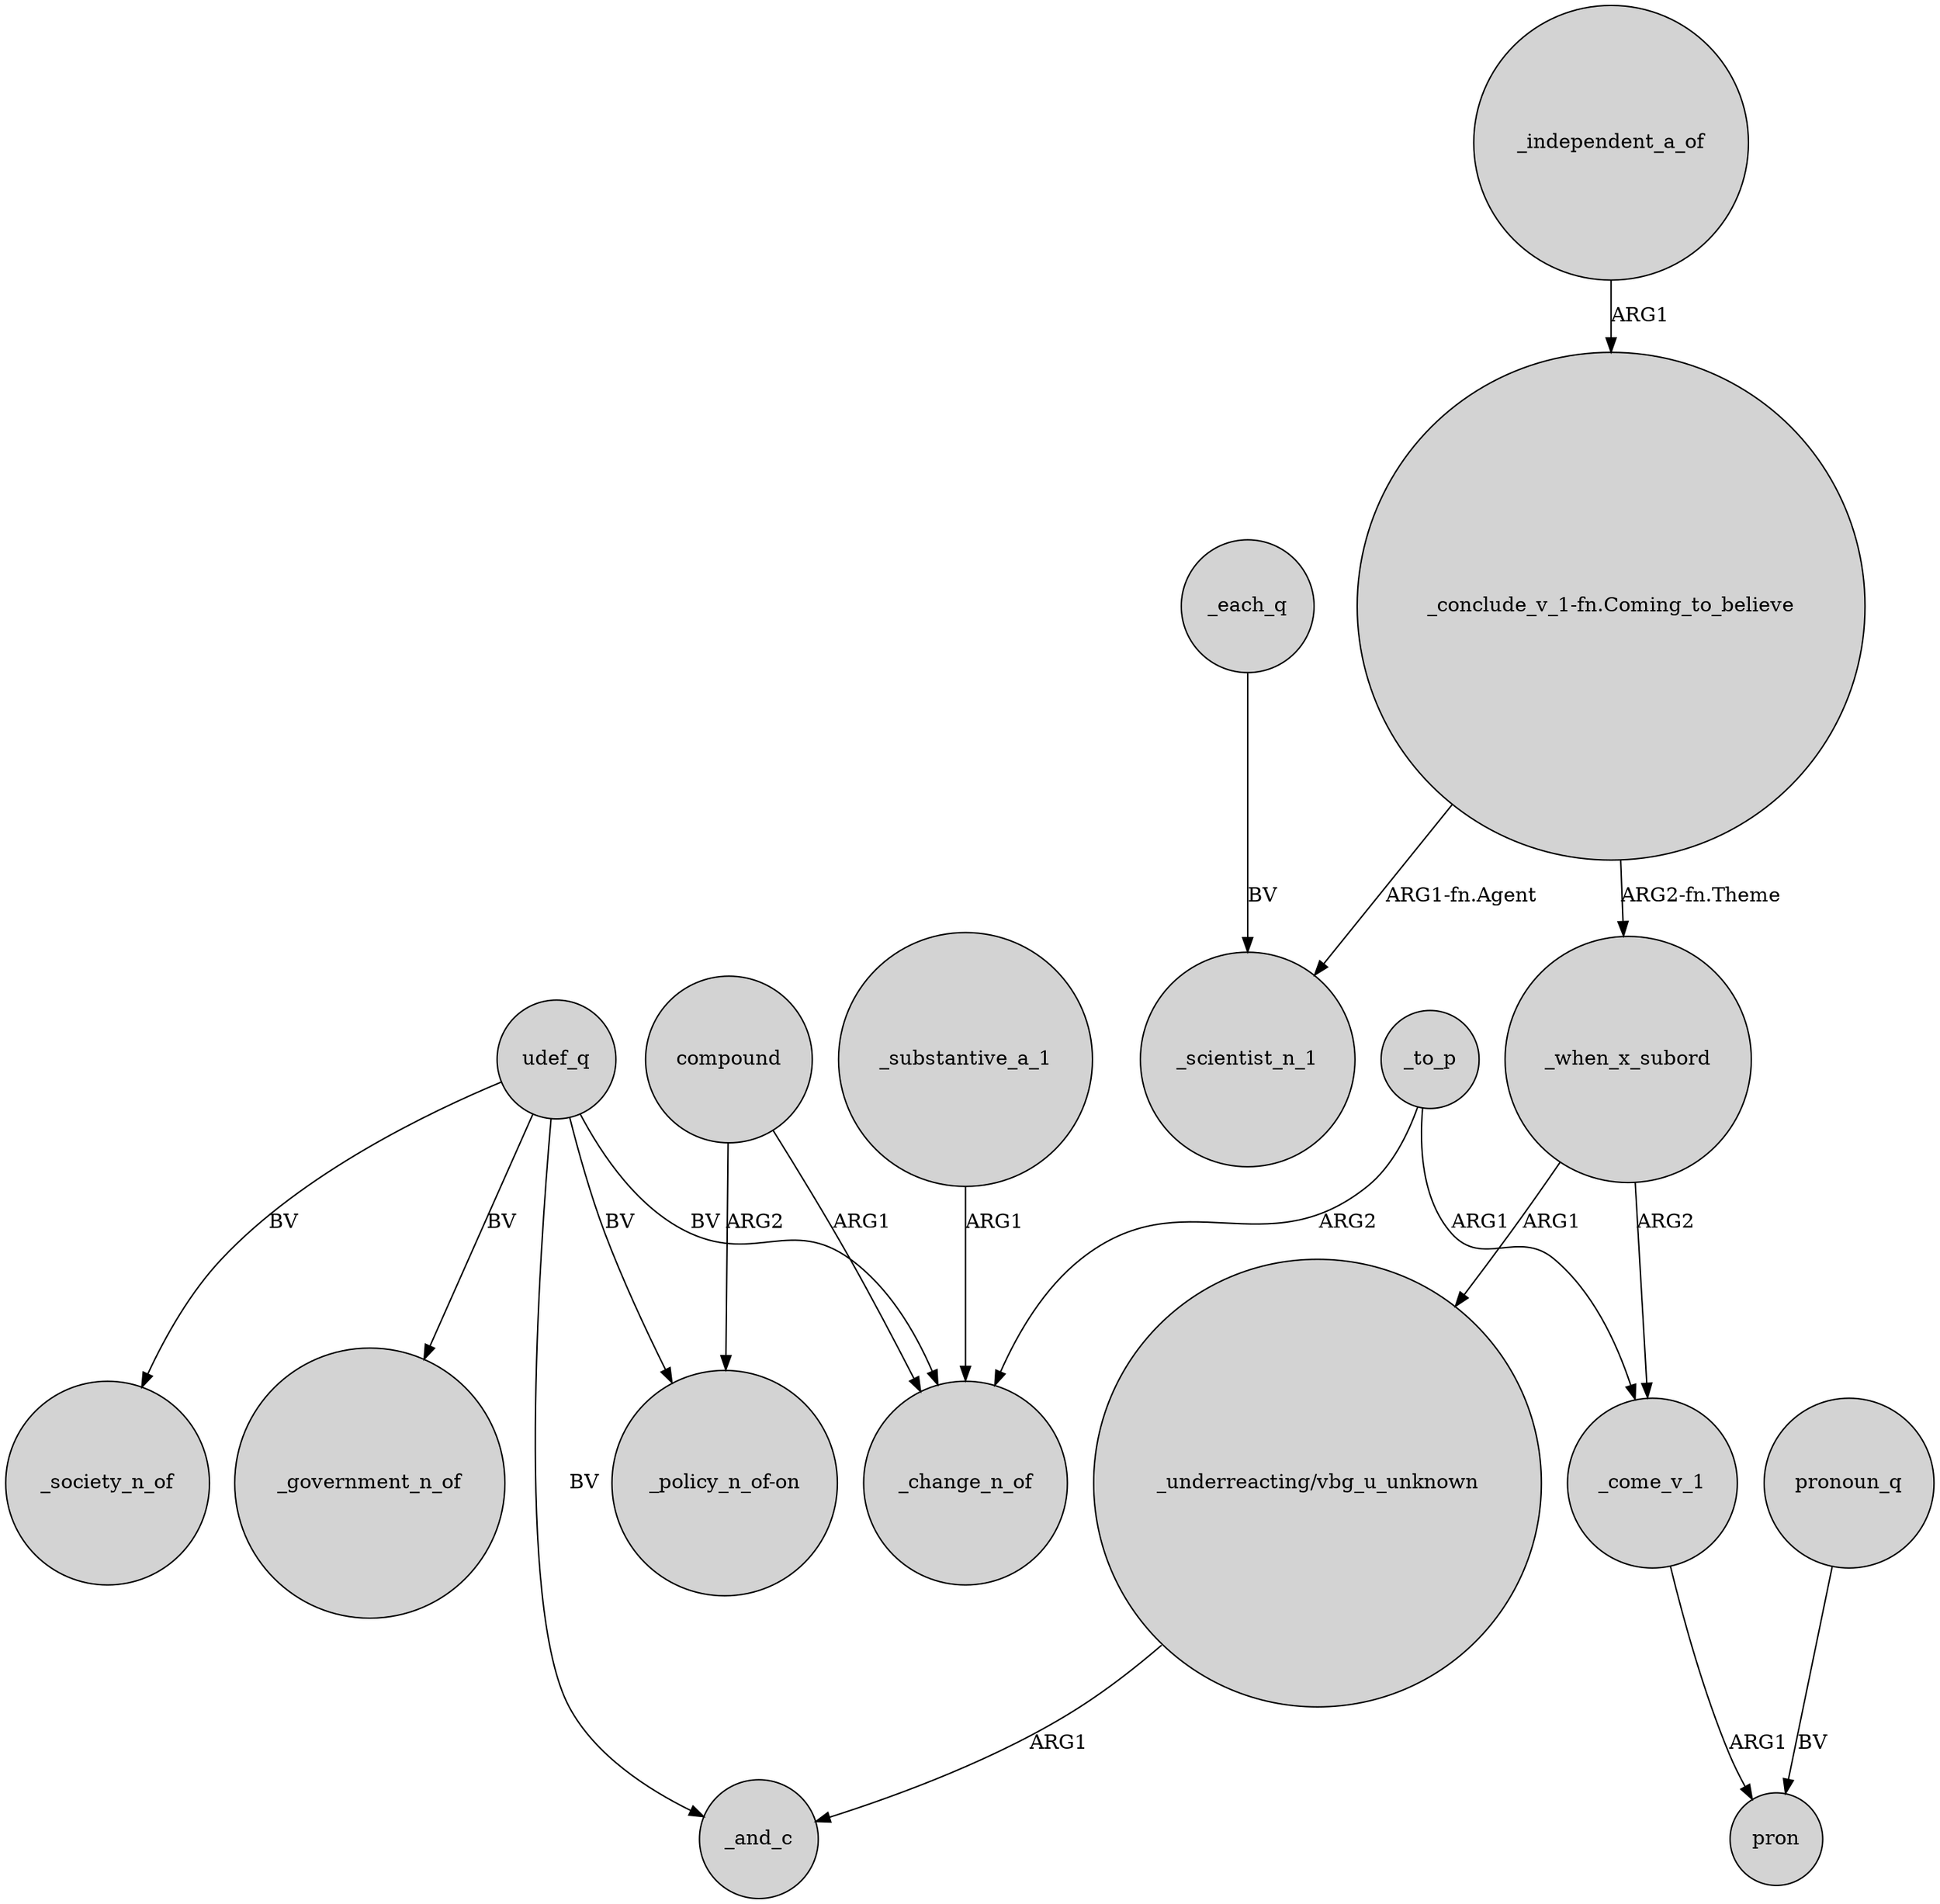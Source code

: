 digraph {
	node [shape=circle style=filled]
	udef_q -> _government_n_of [label=BV]
	_to_p -> _come_v_1 [label=ARG1]
	compound -> "_policy_n_of-on" [label=ARG2]
	"_underreacting/vbg_u_unknown" -> _and_c [label=ARG1]
	_each_q -> _scientist_n_1 [label=BV]
	udef_q -> "_policy_n_of-on" [label=BV]
	_when_x_subord -> "_underreacting/vbg_u_unknown" [label=ARG1]
	pronoun_q -> pron [label=BV]
	udef_q -> _change_n_of [label=BV]
	_come_v_1 -> pron [label=ARG1]
	compound -> _change_n_of [label=ARG1]
	_when_x_subord -> _come_v_1 [label=ARG2]
	udef_q -> _society_n_of [label=BV]
	"_conclude_v_1-fn.Coming_to_believe" -> _scientist_n_1 [label="ARG1-fn.Agent"]
	_to_p -> _change_n_of [label=ARG2]
	"_conclude_v_1-fn.Coming_to_believe" -> _when_x_subord [label="ARG2-fn.Theme"]
	_independent_a_of -> "_conclude_v_1-fn.Coming_to_believe" [label=ARG1]
	udef_q -> _and_c [label=BV]
	_substantive_a_1 -> _change_n_of [label=ARG1]
}
